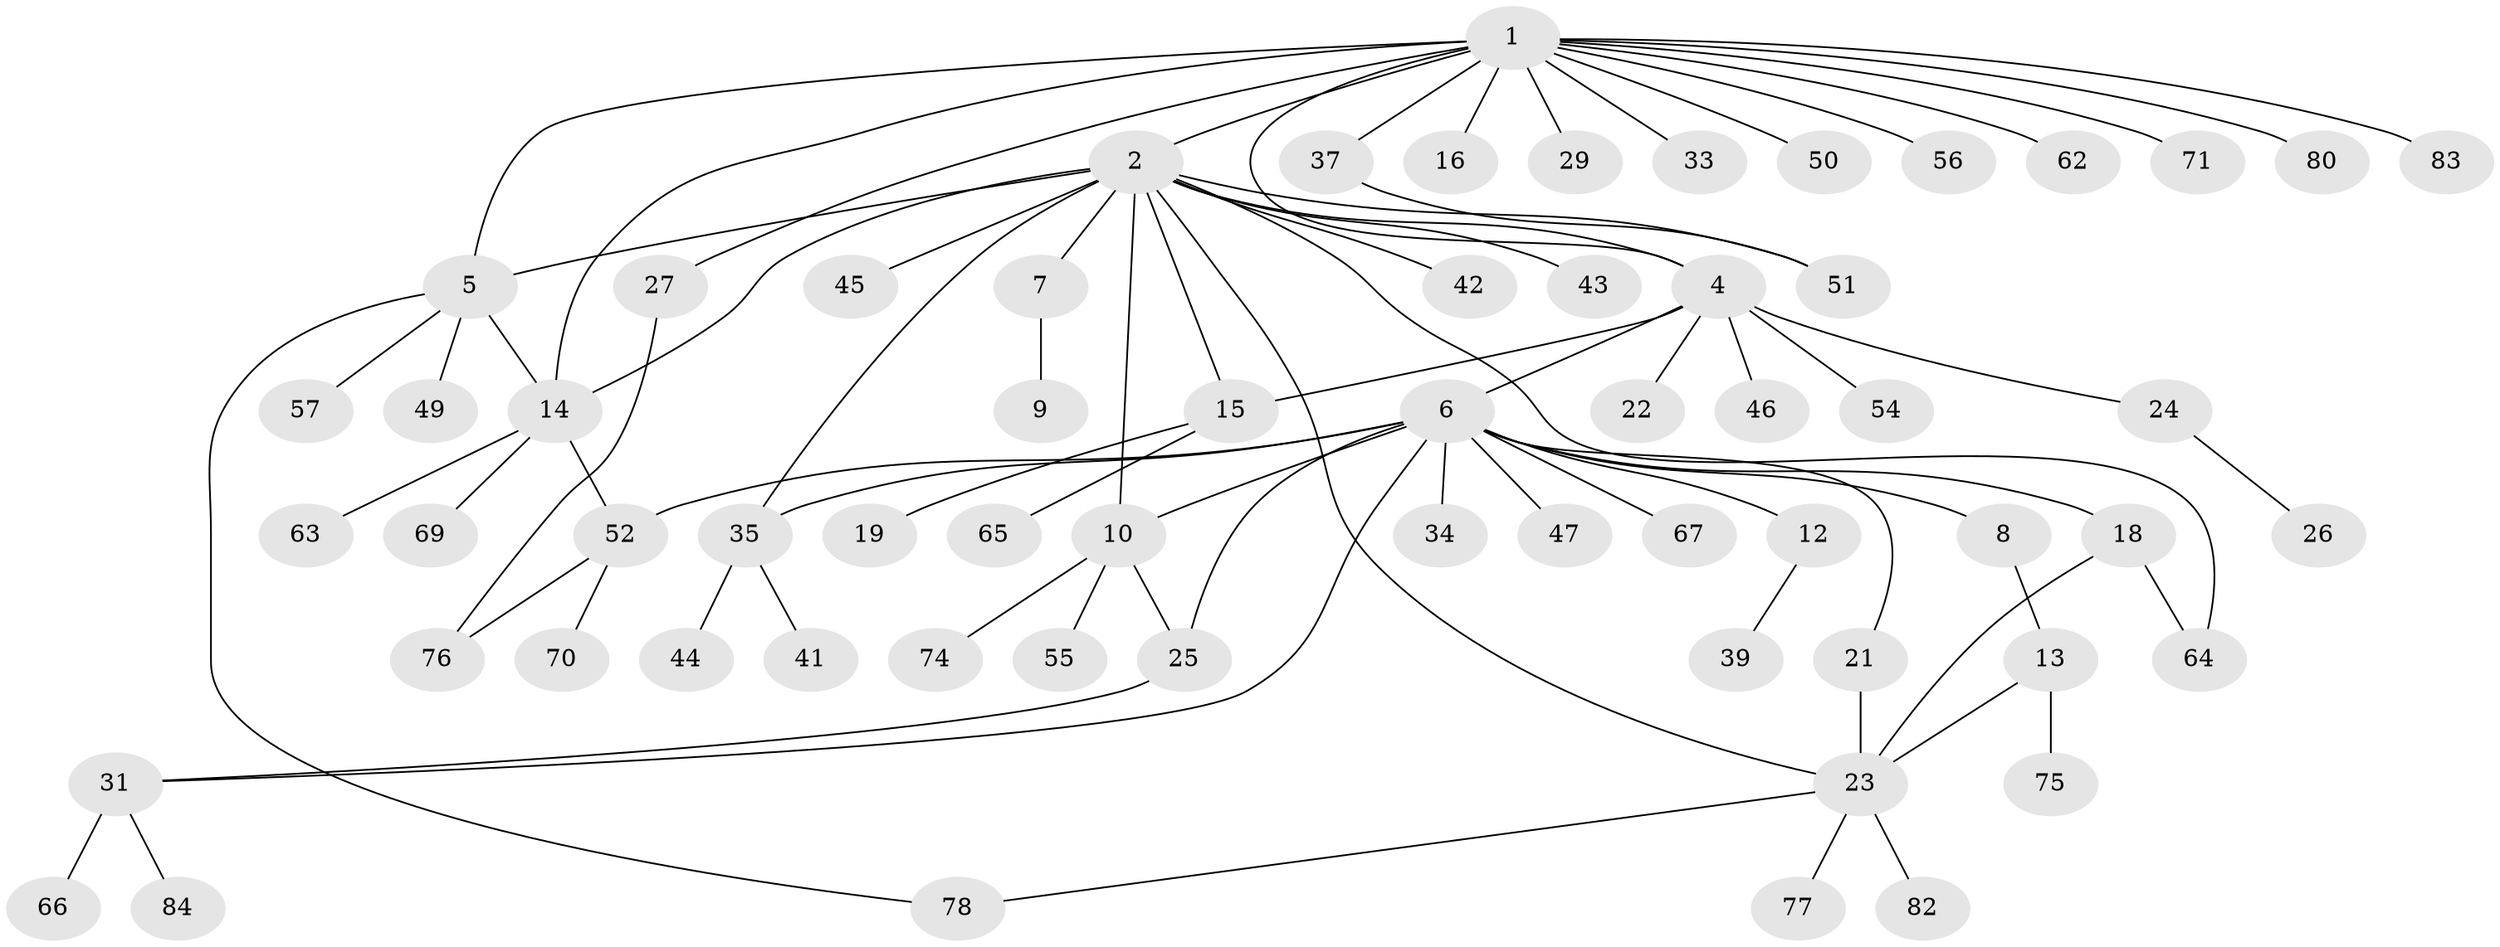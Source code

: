 // Generated by graph-tools (version 1.1) at 2025/23/03/03/25 07:23:50]
// undirected, 63 vertices, 79 edges
graph export_dot {
graph [start="1"]
  node [color=gray90,style=filled];
  1 [super="+11"];
  2 [super="+3"];
  4 [super="+73"];
  5 [super="+40"];
  6 [super="+59"];
  7;
  8 [super="+17"];
  9 [super="+20"];
  10 [super="+32"];
  12 [super="+61"];
  13 [super="+68"];
  14 [super="+30"];
  15 [super="+28"];
  16;
  18;
  19;
  21 [super="+58"];
  22;
  23 [super="+36"];
  24 [super="+38"];
  25;
  26;
  27;
  29;
  31 [super="+48"];
  33;
  34 [super="+72"];
  35;
  37 [super="+53"];
  39 [super="+79"];
  41;
  42;
  43;
  44;
  45;
  46;
  47;
  49;
  50;
  51;
  52 [super="+60"];
  54;
  55;
  56;
  57;
  62;
  63;
  64;
  65;
  66;
  67;
  69;
  70;
  71;
  74;
  75 [super="+81"];
  76 [super="+85"];
  77;
  78;
  80;
  82;
  83;
  84;
  1 -- 2;
  1 -- 4;
  1 -- 5 [weight=2];
  1 -- 14;
  1 -- 27;
  1 -- 37;
  1 -- 50;
  1 -- 80;
  1 -- 33;
  1 -- 71;
  1 -- 16;
  1 -- 83;
  1 -- 56;
  1 -- 29;
  1 -- 62;
  2 -- 4;
  2 -- 7;
  2 -- 14;
  2 -- 15;
  2 -- 23;
  2 -- 35;
  2 -- 42;
  2 -- 43;
  2 -- 45;
  2 -- 51;
  2 -- 64;
  2 -- 10;
  2 -- 5;
  4 -- 6;
  4 -- 15;
  4 -- 22;
  4 -- 24;
  4 -- 46;
  4 -- 54;
  5 -- 14;
  5 -- 57;
  5 -- 78;
  5 -- 49;
  6 -- 8;
  6 -- 10;
  6 -- 12;
  6 -- 18;
  6 -- 21;
  6 -- 25;
  6 -- 31;
  6 -- 34;
  6 -- 35;
  6 -- 47;
  6 -- 67;
  6 -- 52;
  7 -- 9;
  8 -- 13;
  10 -- 25;
  10 -- 55;
  10 -- 74;
  12 -- 39;
  13 -- 75;
  13 -- 23;
  14 -- 52;
  14 -- 63;
  14 -- 69;
  15 -- 19;
  15 -- 65;
  18 -- 64;
  18 -- 23;
  21 -- 23;
  23 -- 77;
  23 -- 78;
  23 -- 82;
  24 -- 26;
  25 -- 31;
  27 -- 76;
  31 -- 66;
  31 -- 84;
  35 -- 41;
  35 -- 44;
  37 -- 51;
  52 -- 70;
  52 -- 76;
}
